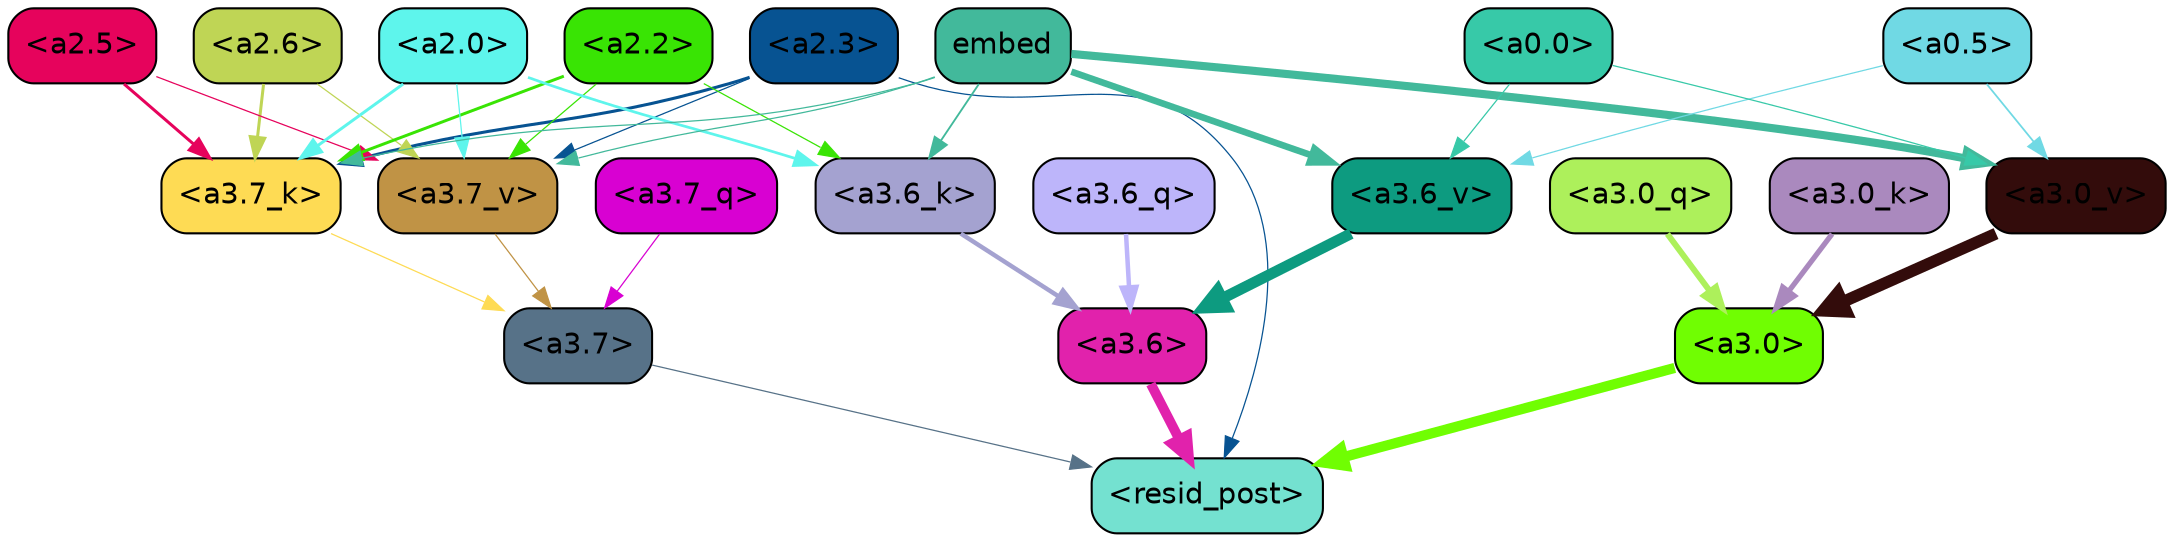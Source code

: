 strict digraph "" {
	graph [bgcolor=transparent,
		layout=dot,
		overlap=false,
		splines=true
	];
	"<a3.7>"	[color=black,
		fillcolor="#577288",
		fontname=Helvetica,
		shape=box,
		style="filled, rounded"];
	"<resid_post>"	[color=black,
		fillcolor="#74e1d0",
		fontname=Helvetica,
		shape=box,
		style="filled, rounded"];
	"<a3.7>" -> "<resid_post>"	[color="#577288",
		penwidth=0.6];
	"<a3.6>"	[color=black,
		fillcolor="#e122ac",
		fontname=Helvetica,
		shape=box,
		style="filled, rounded"];
	"<a3.6>" -> "<resid_post>"	[color="#e122ac",
		penwidth=4.746312499046326];
	"<a3.0>"	[color=black,
		fillcolor="#70fe02",
		fontname=Helvetica,
		shape=box,
		style="filled, rounded"];
	"<a3.0>" -> "<resid_post>"	[color="#70fe02",
		penwidth=4.896343111991882];
	"<a2.3>"	[color=black,
		fillcolor="#075392",
		fontname=Helvetica,
		shape=box,
		style="filled, rounded"];
	"<a2.3>" -> "<resid_post>"	[color="#075392",
		penwidth=0.6];
	"<a3.7_k>"	[color=black,
		fillcolor="#fedb54",
		fontname=Helvetica,
		shape=box,
		style="filled, rounded"];
	"<a2.3>" -> "<a3.7_k>"	[color="#075392",
		penwidth=1.467104621231556];
	"<a3.7_v>"	[color=black,
		fillcolor="#c09345",
		fontname=Helvetica,
		shape=box,
		style="filled, rounded"];
	"<a2.3>" -> "<a3.7_v>"	[color="#075392",
		penwidth=0.6];
	"<a3.7_q>"	[color=black,
		fillcolor="#d801d2",
		fontname=Helvetica,
		shape=box,
		style="filled, rounded"];
	"<a3.7_q>" -> "<a3.7>"	[color="#d801d2",
		penwidth=0.6];
	"<a3.6_q>"	[color=black,
		fillcolor="#bdb5fa",
		fontname=Helvetica,
		shape=box,
		style="filled, rounded"];
	"<a3.6_q>" -> "<a3.6>"	[color="#bdb5fa",
		penwidth=2.160832464694977];
	"<a3.0_q>"	[color=black,
		fillcolor="#adf05b",
		fontname=Helvetica,
		shape=box,
		style="filled, rounded"];
	"<a3.0_q>" -> "<a3.0>"	[color="#adf05b",
		penwidth=2.870753765106201];
	"<a3.7_k>" -> "<a3.7>"	[color="#fedb54",
		penwidth=0.6];
	"<a3.6_k>"	[color=black,
		fillcolor="#a4a2d0",
		fontname=Helvetica,
		shape=box,
		style="filled, rounded"];
	"<a3.6_k>" -> "<a3.6>"	[color="#a4a2d0",
		penwidth=2.13908451795578];
	"<a3.0_k>"	[color=black,
		fillcolor="#aa89be",
		fontname=Helvetica,
		shape=box,
		style="filled, rounded"];
	"<a3.0_k>" -> "<a3.0>"	[color="#aa89be",
		penwidth=2.520303964614868];
	"<a3.7_v>" -> "<a3.7>"	[color="#c09345",
		penwidth=0.6];
	"<a3.6_v>"	[color=black,
		fillcolor="#0d9b80",
		fontname=Helvetica,
		shape=box,
		style="filled, rounded"];
	"<a3.6_v>" -> "<a3.6>"	[color="#0d9b80",
		penwidth=5.297133803367615];
	"<a3.0_v>"	[color=black,
		fillcolor="#330c0b",
		fontname=Helvetica,
		shape=box,
		style="filled, rounded"];
	"<a3.0_v>" -> "<a3.0>"	[color="#330c0b",
		penwidth=5.680712580680847];
	"<a2.6>"	[color=black,
		fillcolor="#bfd555",
		fontname=Helvetica,
		shape=box,
		style="filled, rounded"];
	"<a2.6>" -> "<a3.7_k>"	[color="#bfd555",
		penwidth=1.4453159049153328];
	"<a2.6>" -> "<a3.7_v>"	[color="#bfd555",
		penwidth=0.6];
	"<a2.5>"	[color=black,
		fillcolor="#e6035c",
		fontname=Helvetica,
		shape=box,
		style="filled, rounded"];
	"<a2.5>" -> "<a3.7_k>"	[color="#e6035c",
		penwidth=1.4526091292500496];
	"<a2.5>" -> "<a3.7_v>"	[color="#e6035c",
		penwidth=0.6];
	"<a2.2>"	[color=black,
		fillcolor="#39e404",
		fontname=Helvetica,
		shape=box,
		style="filled, rounded"];
	"<a2.2>" -> "<a3.7_k>"	[color="#39e404",
		penwidth=1.4310357049107552];
	"<a2.2>" -> "<a3.6_k>"	[color="#39e404",
		penwidth=0.6];
	"<a2.2>" -> "<a3.7_v>"	[color="#39e404",
		penwidth=0.6];
	"<a2.0>"	[color=black,
		fillcolor="#5ef5ec",
		fontname=Helvetica,
		shape=box,
		style="filled, rounded"];
	"<a2.0>" -> "<a3.7_k>"	[color="#5ef5ec",
		penwidth=1.4314699843525887];
	"<a2.0>" -> "<a3.6_k>"	[color="#5ef5ec",
		penwidth=1.2950235605239868];
	"<a2.0>" -> "<a3.7_v>"	[color="#5ef5ec",
		penwidth=0.6];
	embed	[color=black,
		fillcolor="#42b99b",
		fontname=Helvetica,
		shape=box,
		style="filled, rounded"];
	embed -> "<a3.7_k>"	[color="#42b99b",
		penwidth=0.6];
	embed -> "<a3.6_k>"	[color="#42b99b",
		penwidth=0.891706109046936];
	embed -> "<a3.7_v>"	[color="#42b99b",
		penwidth=0.6];
	embed -> "<a3.6_v>"	[color="#42b99b",
		penwidth=3.1766927242279053];
	embed -> "<a3.0_v>"	[color="#42b99b",
		penwidth=3.9005755856633186];
	"<a0.5>"	[color=black,
		fillcolor="#70d9e4",
		fontname=Helvetica,
		shape=box,
		style="filled, rounded"];
	"<a0.5>" -> "<a3.6_v>"	[color="#70d9e4",
		penwidth=0.6];
	"<a0.5>" -> "<a3.0_v>"	[color="#70d9e4",
		penwidth=0.8493617177009583];
	"<a0.0>"	[color=black,
		fillcolor="#37c9a8",
		fontname=Helvetica,
		shape=box,
		style="filled, rounded"];
	"<a0.0>" -> "<a3.6_v>"	[color="#37c9a8",
		penwidth=0.6];
	"<a0.0>" -> "<a3.0_v>"	[color="#37c9a8",
		penwidth=0.6];
}
